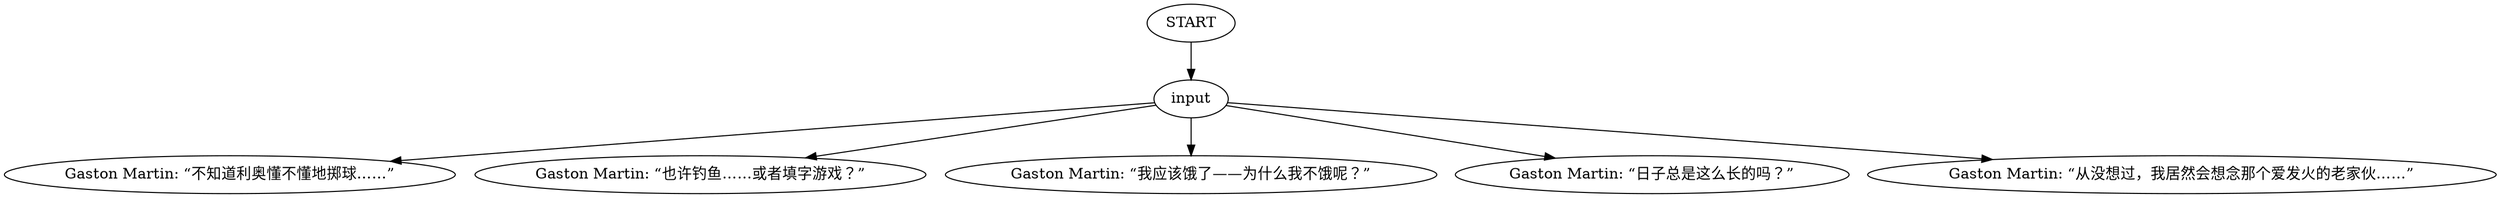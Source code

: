 # PLAZA / GASTON rene dead barks
# René has passed away and Gaston is sitting on a bench.
# ==================================================
digraph G {
	  0 [label="START"];
	  1 [label="input"];
	  3 [label="Gaston Martin: “不知道利奥懂不懂地掷球……”"];
	  4 [label="Gaston Martin: “也许钓鱼……或者填字游戏？”"];
	  5 [label="Gaston Martin: “我应该饿了——为什么我不饿呢？”"];
	  6 [label="Gaston Martin: “日子总是这么长的吗？”"];
	  7 [label="Gaston Martin: “从没想过，我居然会想念那个爱发火的老家伙……”"];
	  0 -> 1
	  1 -> 3
	  1 -> 4
	  1 -> 5
	  1 -> 6
	  1 -> 7
}

